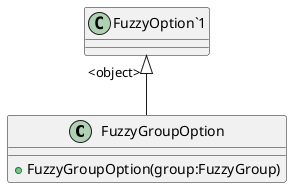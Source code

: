 @startuml
class FuzzyGroupOption {
    + FuzzyGroupOption(group:FuzzyGroup)
}
"FuzzyOption`1" "<object>" <|-- FuzzyGroupOption
@enduml
